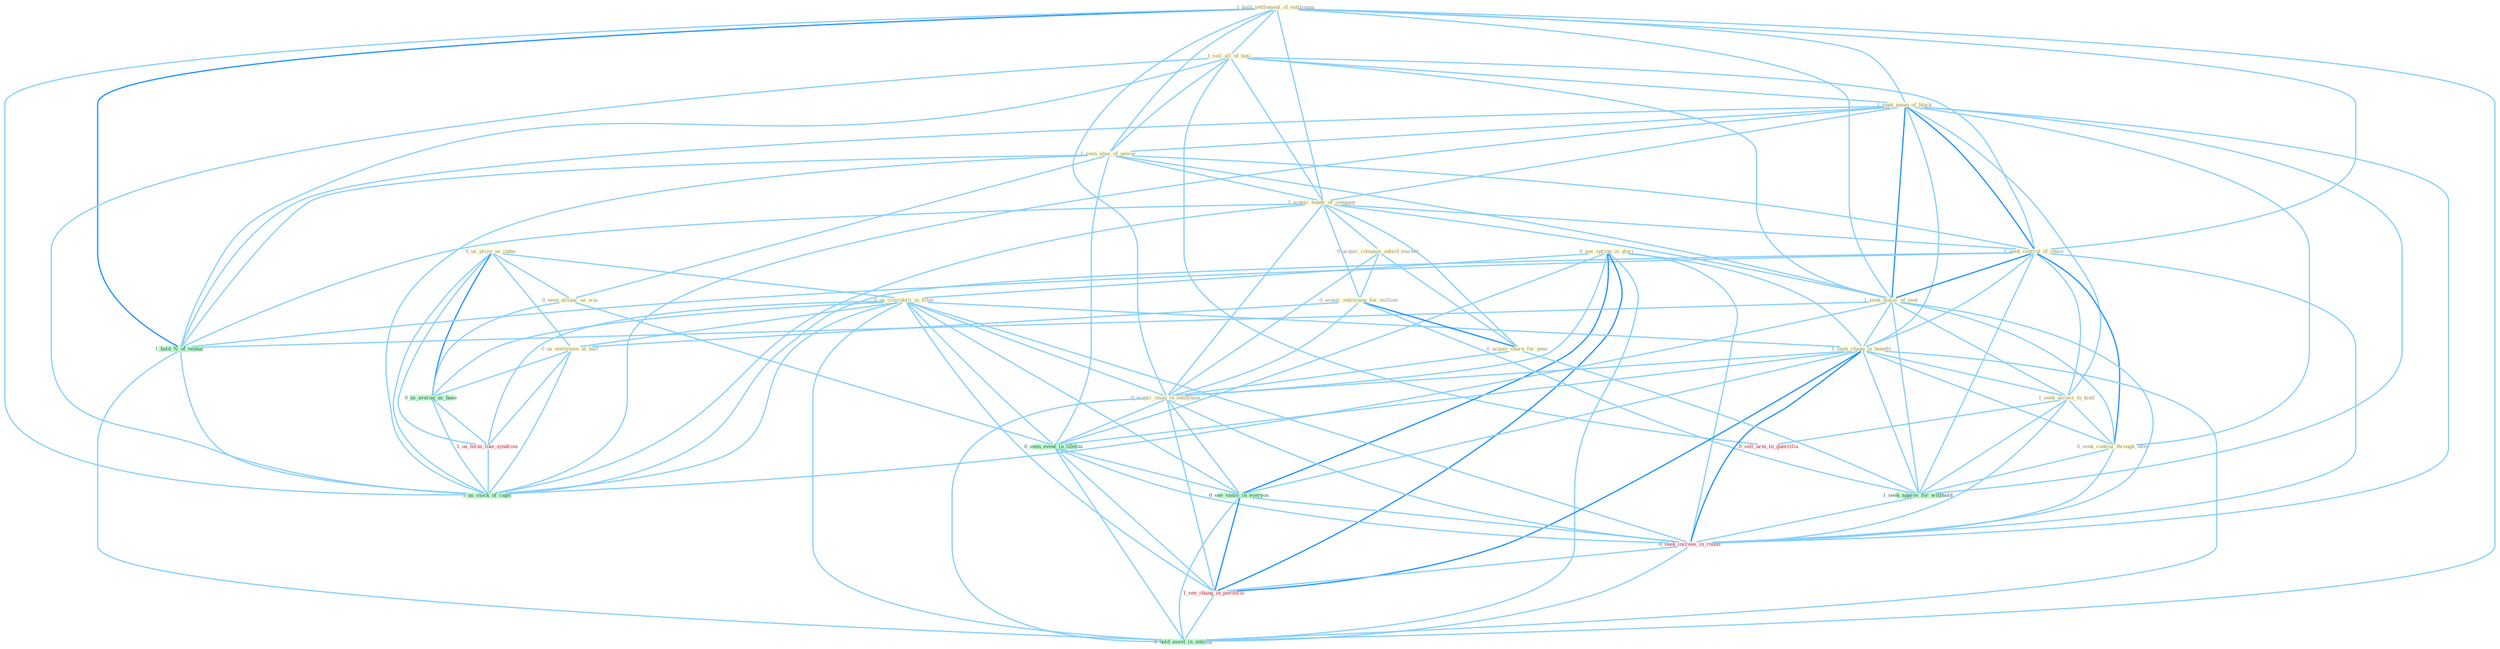 Graph G{ 
    node
    [shape=polygon,style=filled,width=.5,height=.06,color="#BDFCC9",fixedsize=true,fontsize=4,
    fontcolor="#2f4f4f"];
    {node
    [color="#ffffe0", fontcolor="#8b7d6b"] "1_hold_settlement_of_entitynam " "1_sell_all_of_busi " "0_us_prize_as_induc " "1_seek_mean_of_block " "1_seen_abus_of_power " "1_acquir_hundr_of_compani " "0_acquir_compani_outsid_market " "1_seek_control_of_chain " "0_see_spring_in_glori " "1_seek_major_of_seat " "0_us_crocidolit_in_filter " "0_acquir_entitynam_for_million " "1_seek_chang_in_benefit " "0_seen_allianc_as_wai " "0_acquir_share_for_penc " "0_us_entitynam_at_half " "1_seek_access_to_kind " "0_acquir_imag_in_entitynam " "0_seek_control_through_offer "}
{node [color="#fff0f5", fontcolor="#b22222"] "1_us_term_like_syndrom " "0_sell_arm_to_guerrilla " "0_seek_increas_in_round " "1_see_chang_in_portfolio "}
edge [color="#B0E2FF"];

	"1_hold_settlement_of_entitynam " -- "1_sell_all_of_busi " [w="1", color="#87cefa" ];
	"1_hold_settlement_of_entitynam " -- "1_seek_mean_of_block " [w="1", color="#87cefa" ];
	"1_hold_settlement_of_entitynam " -- "1_seen_abus_of_power " [w="1", color="#87cefa" ];
	"1_hold_settlement_of_entitynam " -- "1_acquir_hundr_of_compani " [w="1", color="#87cefa" ];
	"1_hold_settlement_of_entitynam " -- "1_seek_control_of_chain " [w="1", color="#87cefa" ];
	"1_hold_settlement_of_entitynam " -- "1_seek_major_of_seat " [w="1", color="#87cefa" ];
	"1_hold_settlement_of_entitynam " -- "0_acquir_imag_in_entitynam " [w="1", color="#87cefa" ];
	"1_hold_settlement_of_entitynam " -- "1_hold_%_of_ventur " [w="2", color="#1e90ff" , len=0.8];
	"1_hold_settlement_of_entitynam " -- "1_us_stock_of_capit " [w="1", color="#87cefa" ];
	"1_hold_settlement_of_entitynam " -- "0_hold_asset_in_anticip " [w="1", color="#87cefa" ];
	"1_sell_all_of_busi " -- "1_seek_mean_of_block " [w="1", color="#87cefa" ];
	"1_sell_all_of_busi " -- "1_seen_abus_of_power " [w="1", color="#87cefa" ];
	"1_sell_all_of_busi " -- "1_acquir_hundr_of_compani " [w="1", color="#87cefa" ];
	"1_sell_all_of_busi " -- "1_seek_control_of_chain " [w="1", color="#87cefa" ];
	"1_sell_all_of_busi " -- "1_seek_major_of_seat " [w="1", color="#87cefa" ];
	"1_sell_all_of_busi " -- "1_hold_%_of_ventur " [w="1", color="#87cefa" ];
	"1_sell_all_of_busi " -- "0_sell_arm_to_guerrilla " [w="1", color="#87cefa" ];
	"1_sell_all_of_busi " -- "1_us_stock_of_capit " [w="1", color="#87cefa" ];
	"0_us_prize_as_induc " -- "0_us_crocidolit_in_filter " [w="1", color="#87cefa" ];
	"0_us_prize_as_induc " -- "0_seen_allianc_as_wai " [w="1", color="#87cefa" ];
	"0_us_prize_as_induc " -- "0_us_entitynam_at_half " [w="1", color="#87cefa" ];
	"0_us_prize_as_induc " -- "0_us_averag_as_base " [w="2", color="#1e90ff" , len=0.8];
	"0_us_prize_as_induc " -- "1_us_term_like_syndrom " [w="1", color="#87cefa" ];
	"0_us_prize_as_induc " -- "1_us_stock_of_capit " [w="1", color="#87cefa" ];
	"1_seek_mean_of_block " -- "1_seen_abus_of_power " [w="1", color="#87cefa" ];
	"1_seek_mean_of_block " -- "1_acquir_hundr_of_compani " [w="1", color="#87cefa" ];
	"1_seek_mean_of_block " -- "1_seek_control_of_chain " [w="2", color="#1e90ff" , len=0.8];
	"1_seek_mean_of_block " -- "1_seek_major_of_seat " [w="2", color="#1e90ff" , len=0.8];
	"1_seek_mean_of_block " -- "1_seek_chang_in_benefit " [w="1", color="#87cefa" ];
	"1_seek_mean_of_block " -- "1_seek_access_to_kind " [w="1", color="#87cefa" ];
	"1_seek_mean_of_block " -- "0_seek_control_through_offer " [w="1", color="#87cefa" ];
	"1_seek_mean_of_block " -- "1_seek_approv_for_withhold " [w="1", color="#87cefa" ];
	"1_seek_mean_of_block " -- "1_hold_%_of_ventur " [w="1", color="#87cefa" ];
	"1_seek_mean_of_block " -- "0_seek_increas_in_round " [w="1", color="#87cefa" ];
	"1_seek_mean_of_block " -- "1_us_stock_of_capit " [w="1", color="#87cefa" ];
	"1_seen_abus_of_power " -- "1_acquir_hundr_of_compani " [w="1", color="#87cefa" ];
	"1_seen_abus_of_power " -- "1_seek_control_of_chain " [w="1", color="#87cefa" ];
	"1_seen_abus_of_power " -- "1_seek_major_of_seat " [w="1", color="#87cefa" ];
	"1_seen_abus_of_power " -- "0_seen_allianc_as_wai " [w="1", color="#87cefa" ];
	"1_seen_abus_of_power " -- "0_seen_event_in_lifetim " [w="1", color="#87cefa" ];
	"1_seen_abus_of_power " -- "1_hold_%_of_ventur " [w="1", color="#87cefa" ];
	"1_seen_abus_of_power " -- "1_us_stock_of_capit " [w="1", color="#87cefa" ];
	"1_acquir_hundr_of_compani " -- "0_acquir_compani_outsid_market " [w="1", color="#87cefa" ];
	"1_acquir_hundr_of_compani " -- "1_seek_control_of_chain " [w="1", color="#87cefa" ];
	"1_acquir_hundr_of_compani " -- "1_seek_major_of_seat " [w="1", color="#87cefa" ];
	"1_acquir_hundr_of_compani " -- "0_acquir_entitynam_for_million " [w="1", color="#87cefa" ];
	"1_acquir_hundr_of_compani " -- "0_acquir_share_for_penc " [w="1", color="#87cefa" ];
	"1_acquir_hundr_of_compani " -- "0_acquir_imag_in_entitynam " [w="1", color="#87cefa" ];
	"1_acquir_hundr_of_compani " -- "1_hold_%_of_ventur " [w="1", color="#87cefa" ];
	"1_acquir_hundr_of_compani " -- "1_us_stock_of_capit " [w="1", color="#87cefa" ];
	"0_acquir_compani_outsid_market " -- "0_acquir_entitynam_for_million " [w="1", color="#87cefa" ];
	"0_acquir_compani_outsid_market " -- "0_acquir_share_for_penc " [w="1", color="#87cefa" ];
	"0_acquir_compani_outsid_market " -- "0_acquir_imag_in_entitynam " [w="1", color="#87cefa" ];
	"1_seek_control_of_chain " -- "1_seek_major_of_seat " [w="2", color="#1e90ff" , len=0.8];
	"1_seek_control_of_chain " -- "1_seek_chang_in_benefit " [w="1", color="#87cefa" ];
	"1_seek_control_of_chain " -- "1_seek_access_to_kind " [w="1", color="#87cefa" ];
	"1_seek_control_of_chain " -- "0_seek_control_through_offer " [w="2", color="#1e90ff" , len=0.8];
	"1_seek_control_of_chain " -- "1_seek_approv_for_withhold " [w="1", color="#87cefa" ];
	"1_seek_control_of_chain " -- "1_hold_%_of_ventur " [w="1", color="#87cefa" ];
	"1_seek_control_of_chain " -- "0_seek_increas_in_round " [w="1", color="#87cefa" ];
	"1_seek_control_of_chain " -- "1_us_stock_of_capit " [w="1", color="#87cefa" ];
	"0_see_spring_in_glori " -- "0_us_crocidolit_in_filter " [w="1", color="#87cefa" ];
	"0_see_spring_in_glori " -- "1_seek_chang_in_benefit " [w="1", color="#87cefa" ];
	"0_see_spring_in_glori " -- "0_acquir_imag_in_entitynam " [w="1", color="#87cefa" ];
	"0_see_spring_in_glori " -- "0_seen_event_in_lifetim " [w="1", color="#87cefa" ];
	"0_see_spring_in_glori " -- "0_see_vaniti_in_everyon " [w="2", color="#1e90ff" , len=0.8];
	"0_see_spring_in_glori " -- "0_seek_increas_in_round " [w="1", color="#87cefa" ];
	"0_see_spring_in_glori " -- "1_see_chang_in_portfolio " [w="2", color="#1e90ff" , len=0.8];
	"0_see_spring_in_glori " -- "0_hold_asset_in_anticip " [w="1", color="#87cefa" ];
	"1_seek_major_of_seat " -- "1_seek_chang_in_benefit " [w="1", color="#87cefa" ];
	"1_seek_major_of_seat " -- "1_seek_access_to_kind " [w="1", color="#87cefa" ];
	"1_seek_major_of_seat " -- "0_seek_control_through_offer " [w="1", color="#87cefa" ];
	"1_seek_major_of_seat " -- "1_seek_approv_for_withhold " [w="1", color="#87cefa" ];
	"1_seek_major_of_seat " -- "1_hold_%_of_ventur " [w="1", color="#87cefa" ];
	"1_seek_major_of_seat " -- "0_seek_increas_in_round " [w="1", color="#87cefa" ];
	"1_seek_major_of_seat " -- "1_us_stock_of_capit " [w="1", color="#87cefa" ];
	"0_us_crocidolit_in_filter " -- "1_seek_chang_in_benefit " [w="1", color="#87cefa" ];
	"0_us_crocidolit_in_filter " -- "0_us_entitynam_at_half " [w="1", color="#87cefa" ];
	"0_us_crocidolit_in_filter " -- "0_acquir_imag_in_entitynam " [w="1", color="#87cefa" ];
	"0_us_crocidolit_in_filter " -- "0_seen_event_in_lifetim " [w="1", color="#87cefa" ];
	"0_us_crocidolit_in_filter " -- "0_us_averag_as_base " [w="1", color="#87cefa" ];
	"0_us_crocidolit_in_filter " -- "1_us_term_like_syndrom " [w="1", color="#87cefa" ];
	"0_us_crocidolit_in_filter " -- "0_see_vaniti_in_everyon " [w="1", color="#87cefa" ];
	"0_us_crocidolit_in_filter " -- "0_seek_increas_in_round " [w="1", color="#87cefa" ];
	"0_us_crocidolit_in_filter " -- "1_us_stock_of_capit " [w="1", color="#87cefa" ];
	"0_us_crocidolit_in_filter " -- "1_see_chang_in_portfolio " [w="1", color="#87cefa" ];
	"0_us_crocidolit_in_filter " -- "0_hold_asset_in_anticip " [w="1", color="#87cefa" ];
	"0_acquir_entitynam_for_million " -- "0_acquir_share_for_penc " [w="2", color="#1e90ff" , len=0.8];
	"0_acquir_entitynam_for_million " -- "0_us_entitynam_at_half " [w="1", color="#87cefa" ];
	"0_acquir_entitynam_for_million " -- "0_acquir_imag_in_entitynam " [w="1", color="#87cefa" ];
	"0_acquir_entitynam_for_million " -- "1_seek_approv_for_withhold " [w="1", color="#87cefa" ];
	"1_seek_chang_in_benefit " -- "1_seek_access_to_kind " [w="1", color="#87cefa" ];
	"1_seek_chang_in_benefit " -- "0_acquir_imag_in_entitynam " [w="1", color="#87cefa" ];
	"1_seek_chang_in_benefit " -- "0_seek_control_through_offer " [w="1", color="#87cefa" ];
	"1_seek_chang_in_benefit " -- "0_seen_event_in_lifetim " [w="1", color="#87cefa" ];
	"1_seek_chang_in_benefit " -- "1_seek_approv_for_withhold " [w="1", color="#87cefa" ];
	"1_seek_chang_in_benefit " -- "0_see_vaniti_in_everyon " [w="1", color="#87cefa" ];
	"1_seek_chang_in_benefit " -- "0_seek_increas_in_round " [w="2", color="#1e90ff" , len=0.8];
	"1_seek_chang_in_benefit " -- "1_see_chang_in_portfolio " [w="2", color="#1e90ff" , len=0.8];
	"1_seek_chang_in_benefit " -- "0_hold_asset_in_anticip " [w="1", color="#87cefa" ];
	"0_seen_allianc_as_wai " -- "0_seen_event_in_lifetim " [w="1", color="#87cefa" ];
	"0_seen_allianc_as_wai " -- "0_us_averag_as_base " [w="1", color="#87cefa" ];
	"0_acquir_share_for_penc " -- "0_acquir_imag_in_entitynam " [w="1", color="#87cefa" ];
	"0_acquir_share_for_penc " -- "1_seek_approv_for_withhold " [w="1", color="#87cefa" ];
	"0_us_entitynam_at_half " -- "0_us_averag_as_base " [w="1", color="#87cefa" ];
	"0_us_entitynam_at_half " -- "1_us_term_like_syndrom " [w="1", color="#87cefa" ];
	"0_us_entitynam_at_half " -- "1_us_stock_of_capit " [w="1", color="#87cefa" ];
	"1_seek_access_to_kind " -- "0_seek_control_through_offer " [w="1", color="#87cefa" ];
	"1_seek_access_to_kind " -- "1_seek_approv_for_withhold " [w="1", color="#87cefa" ];
	"1_seek_access_to_kind " -- "0_sell_arm_to_guerrilla " [w="1", color="#87cefa" ];
	"1_seek_access_to_kind " -- "0_seek_increas_in_round " [w="1", color="#87cefa" ];
	"0_acquir_imag_in_entitynam " -- "0_seen_event_in_lifetim " [w="1", color="#87cefa" ];
	"0_acquir_imag_in_entitynam " -- "0_see_vaniti_in_everyon " [w="1", color="#87cefa" ];
	"0_acquir_imag_in_entitynam " -- "0_seek_increas_in_round " [w="1", color="#87cefa" ];
	"0_acquir_imag_in_entitynam " -- "1_see_chang_in_portfolio " [w="1", color="#87cefa" ];
	"0_acquir_imag_in_entitynam " -- "0_hold_asset_in_anticip " [w="1", color="#87cefa" ];
	"0_seek_control_through_offer " -- "1_seek_approv_for_withhold " [w="1", color="#87cefa" ];
	"0_seek_control_through_offer " -- "0_seek_increas_in_round " [w="1", color="#87cefa" ];
	"0_seen_event_in_lifetim " -- "0_see_vaniti_in_everyon " [w="1", color="#87cefa" ];
	"0_seen_event_in_lifetim " -- "0_seek_increas_in_round " [w="1", color="#87cefa" ];
	"0_seen_event_in_lifetim " -- "1_see_chang_in_portfolio " [w="1", color="#87cefa" ];
	"0_seen_event_in_lifetim " -- "0_hold_asset_in_anticip " [w="1", color="#87cefa" ];
	"0_us_averag_as_base " -- "1_us_term_like_syndrom " [w="1", color="#87cefa" ];
	"0_us_averag_as_base " -- "1_us_stock_of_capit " [w="1", color="#87cefa" ];
	"1_us_term_like_syndrom " -- "1_us_stock_of_capit " [w="1", color="#87cefa" ];
	"1_seek_approv_for_withhold " -- "0_seek_increas_in_round " [w="1", color="#87cefa" ];
	"1_hold_%_of_ventur " -- "1_us_stock_of_capit " [w="1", color="#87cefa" ];
	"1_hold_%_of_ventur " -- "0_hold_asset_in_anticip " [w="1", color="#87cefa" ];
	"0_see_vaniti_in_everyon " -- "0_seek_increas_in_round " [w="1", color="#87cefa" ];
	"0_see_vaniti_in_everyon " -- "1_see_chang_in_portfolio " [w="2", color="#1e90ff" , len=0.8];
	"0_see_vaniti_in_everyon " -- "0_hold_asset_in_anticip " [w="1", color="#87cefa" ];
	"0_seek_increas_in_round " -- "1_see_chang_in_portfolio " [w="1", color="#87cefa" ];
	"0_seek_increas_in_round " -- "0_hold_asset_in_anticip " [w="1", color="#87cefa" ];
	"1_see_chang_in_portfolio " -- "0_hold_asset_in_anticip " [w="1", color="#87cefa" ];
}